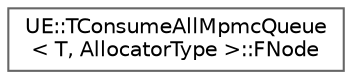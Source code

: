 digraph "Graphical Class Hierarchy"
{
 // INTERACTIVE_SVG=YES
 // LATEX_PDF_SIZE
  bgcolor="transparent";
  edge [fontname=Helvetica,fontsize=10,labelfontname=Helvetica,labelfontsize=10];
  node [fontname=Helvetica,fontsize=10,shape=box,height=0.2,width=0.4];
  rankdir="LR";
  Node0 [id="Node000000",label="UE::TConsumeAllMpmcQueue\l\< T, AllocatorType \>::FNode",height=0.2,width=0.4,color="grey40", fillcolor="white", style="filled",URL="$d7/d82/structUE_1_1TConsumeAllMpmcQueue_1_1FNode.html",tooltip=" "];
}
